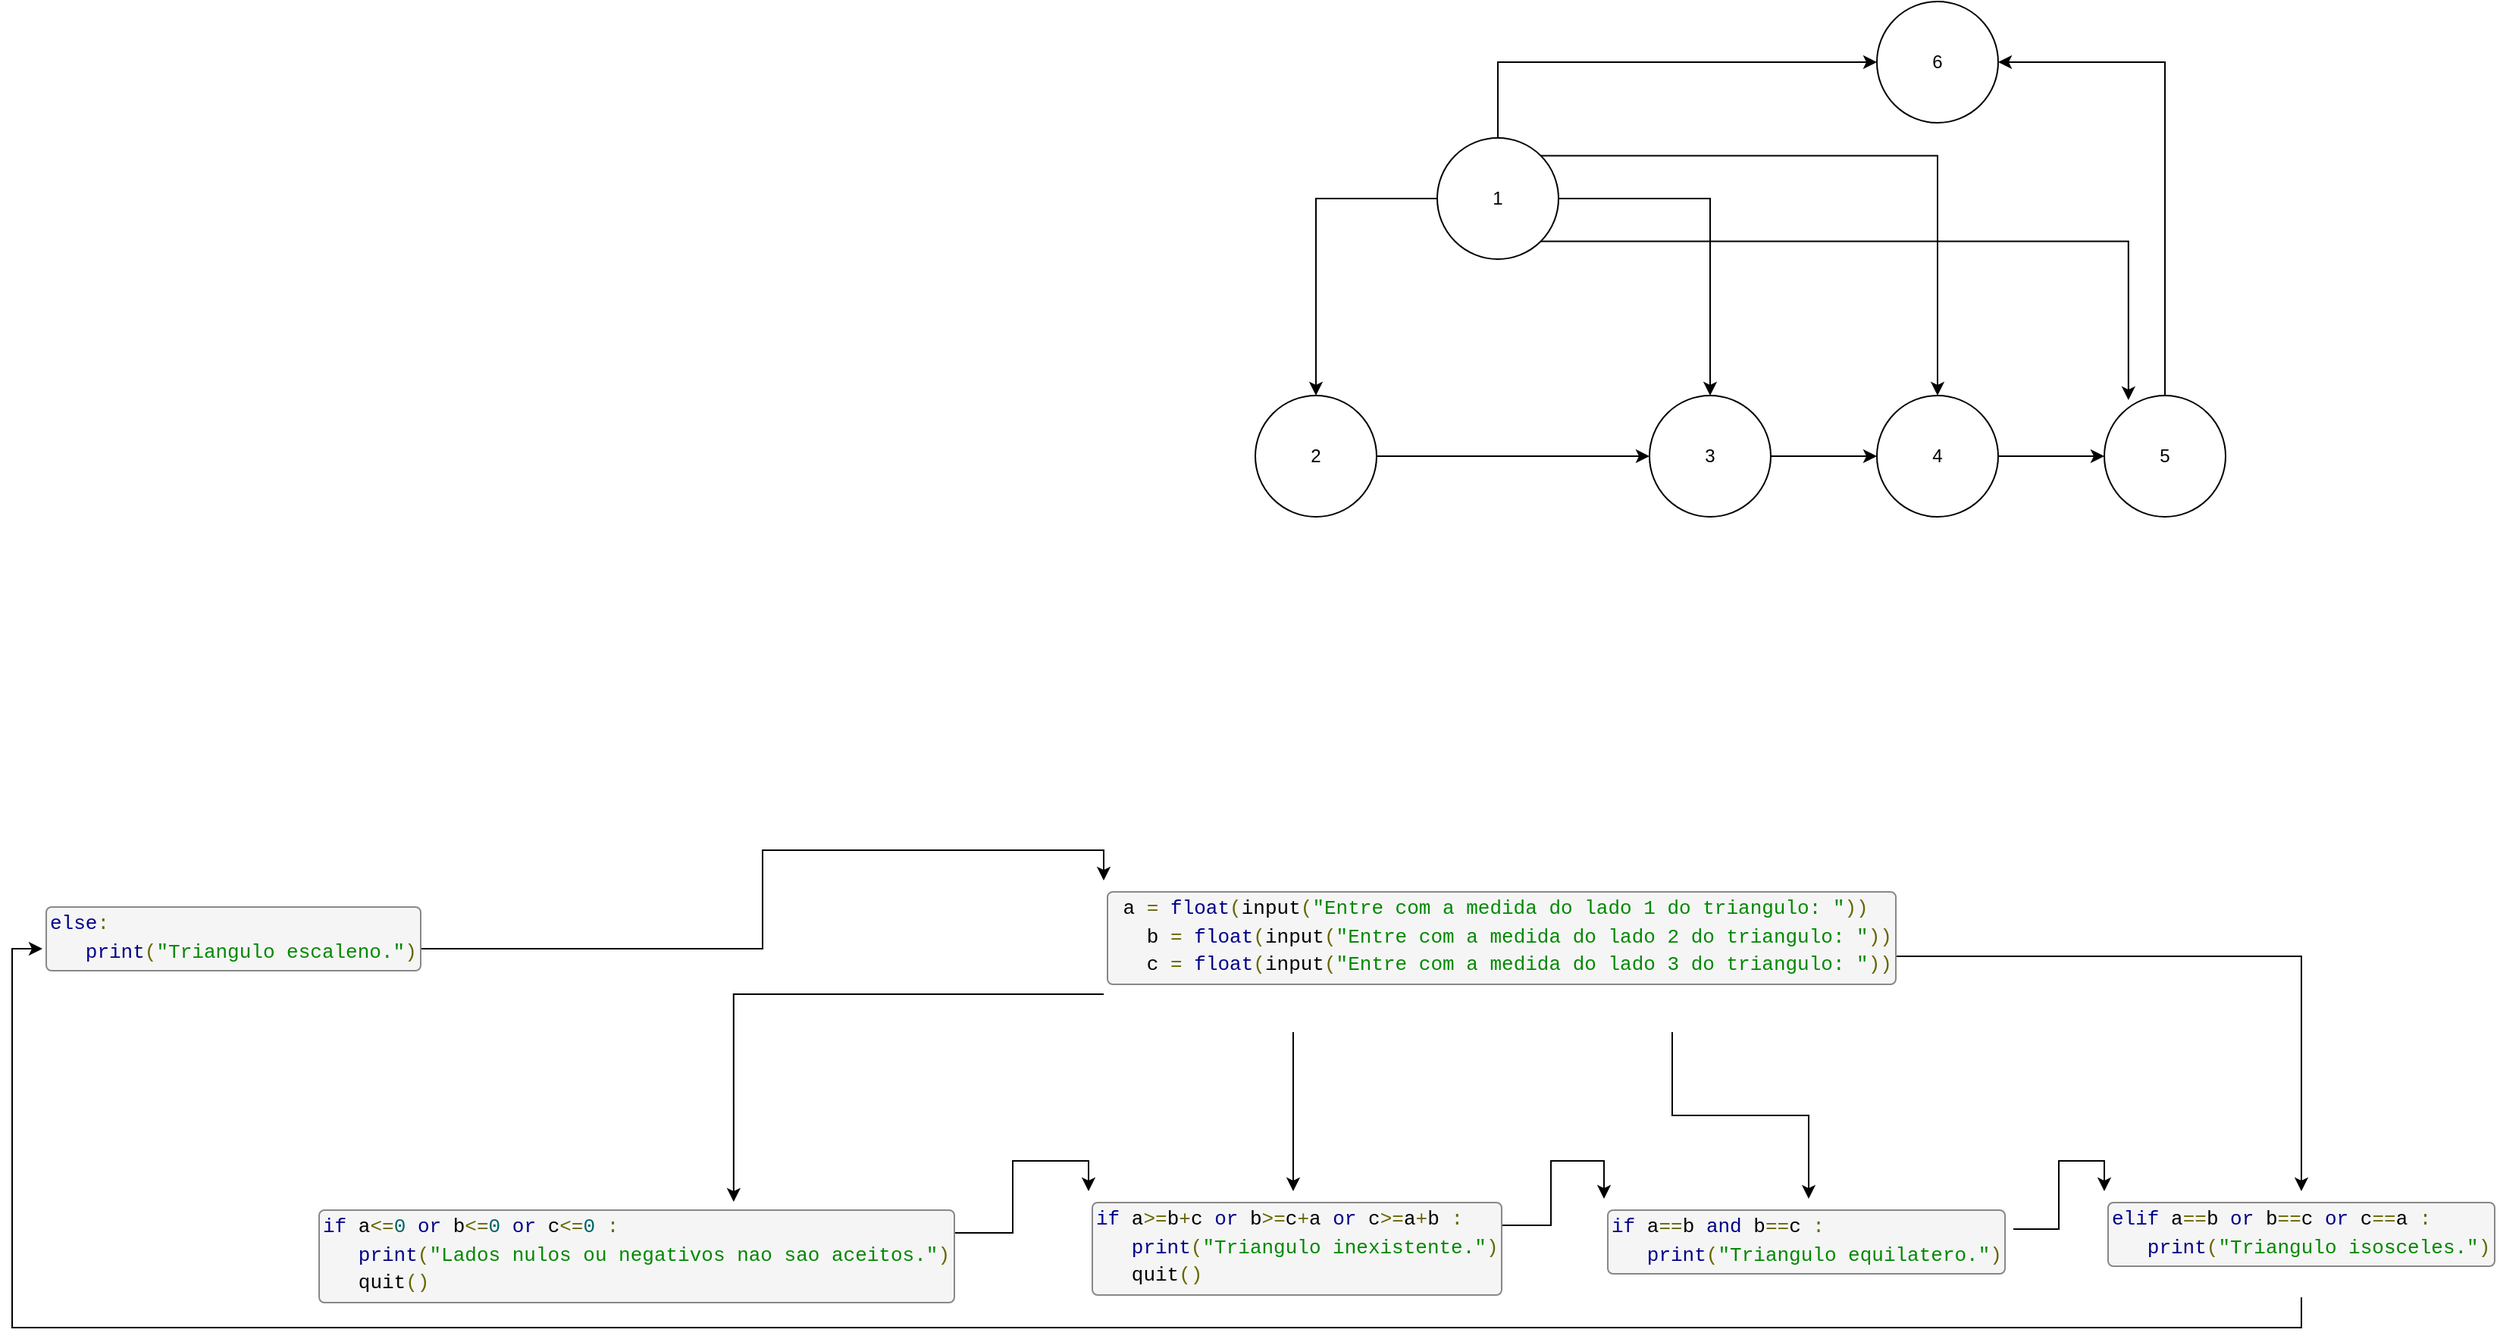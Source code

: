 <mxfile version="18.1.3" type="github"><diagram id="PnP7zL2xAOmIPGhwWnhU" name="Page-1"><mxGraphModel dx="2500" dy="934" grid="1" gridSize="10" guides="1" tooltips="1" connect="1" arrows="1" fold="1" page="1" pageScale="1" pageWidth="827" pageHeight="1169" math="0" shadow="0"><root><mxCell id="0"/><mxCell id="1" parent="0"/><mxCell id="j9hM6vvmrAqGxy37i9sb-47" style="edgeStyle=orthogonalEdgeStyle;rounded=0;orthogonalLoop=1;jettySize=auto;html=1;exitX=0.5;exitY=0;exitDx=0;exitDy=0;entryX=0;entryY=0.5;entryDx=0;entryDy=0;" edge="1" parent="1" source="j9hM6vvmrAqGxy37i9sb-1" target="j9hM6vvmrAqGxy37i9sb-12"><mxGeometry relative="1" as="geometry"/></mxCell><mxCell id="j9hM6vvmrAqGxy37i9sb-52" style="edgeStyle=orthogonalEdgeStyle;rounded=0;orthogonalLoop=1;jettySize=auto;html=1;exitX=1;exitY=0.5;exitDx=0;exitDy=0;entryX=0.5;entryY=0;entryDx=0;entryDy=0;" edge="1" parent="1" source="j9hM6vvmrAqGxy37i9sb-1" target="j9hM6vvmrAqGxy37i9sb-4"><mxGeometry relative="1" as="geometry"/></mxCell><mxCell id="j9hM6vvmrAqGxy37i9sb-53" style="edgeStyle=orthogonalEdgeStyle;rounded=0;orthogonalLoop=1;jettySize=auto;html=1;exitX=1;exitY=0;exitDx=0;exitDy=0;entryX=0.5;entryY=0;entryDx=0;entryDy=0;" edge="1" parent="1" source="j9hM6vvmrAqGxy37i9sb-1" target="j9hM6vvmrAqGxy37i9sb-18"><mxGeometry relative="1" as="geometry"/></mxCell><mxCell id="j9hM6vvmrAqGxy37i9sb-54" style="edgeStyle=orthogonalEdgeStyle;rounded=0;orthogonalLoop=1;jettySize=auto;html=1;exitX=1;exitY=1;exitDx=0;exitDy=0;entryX=0.199;entryY=0.038;entryDx=0;entryDy=0;entryPerimeter=0;" edge="1" parent="1" source="j9hM6vvmrAqGxy37i9sb-1" target="j9hM6vvmrAqGxy37i9sb-49"><mxGeometry relative="1" as="geometry"/></mxCell><mxCell id="j9hM6vvmrAqGxy37i9sb-55" style="edgeStyle=orthogonalEdgeStyle;rounded=0;orthogonalLoop=1;jettySize=auto;html=1;exitX=0;exitY=0.5;exitDx=0;exitDy=0;entryX=0.5;entryY=0;entryDx=0;entryDy=0;" edge="1" parent="1" source="j9hM6vvmrAqGxy37i9sb-1" target="j9hM6vvmrAqGxy37i9sb-5"><mxGeometry relative="1" as="geometry"/></mxCell><mxCell id="j9hM6vvmrAqGxy37i9sb-1" value="1" style="ellipse;whiteSpace=wrap;html=1;aspect=fixed;" vertex="1" parent="1"><mxGeometry x="450" y="160" width="80" height="80" as="geometry"/></mxCell><mxCell id="j9hM6vvmrAqGxy37i9sb-19" style="edgeStyle=orthogonalEdgeStyle;rounded=0;orthogonalLoop=1;jettySize=auto;html=1;exitX=1;exitY=0.5;exitDx=0;exitDy=0;" edge="1" parent="1" source="j9hM6vvmrAqGxy37i9sb-4" target="j9hM6vvmrAqGxy37i9sb-18"><mxGeometry relative="1" as="geometry"/></mxCell><mxCell id="j9hM6vvmrAqGxy37i9sb-4" value="3" style="ellipse;whiteSpace=wrap;html=1;aspect=fixed;" vertex="1" parent="1"><mxGeometry x="590" y="330" width="80" height="80" as="geometry"/></mxCell><mxCell id="j9hM6vvmrAqGxy37i9sb-11" style="edgeStyle=orthogonalEdgeStyle;rounded=0;orthogonalLoop=1;jettySize=auto;html=1;exitX=1;exitY=0.5;exitDx=0;exitDy=0;entryX=0;entryY=0.5;entryDx=0;entryDy=0;" edge="1" parent="1" source="j9hM6vvmrAqGxy37i9sb-5" target="j9hM6vvmrAqGxy37i9sb-4"><mxGeometry relative="1" as="geometry"/></mxCell><mxCell id="j9hM6vvmrAqGxy37i9sb-5" value="2" style="ellipse;whiteSpace=wrap;html=1;aspect=fixed;" vertex="1" parent="1"><mxGeometry x="330" y="330" width="80" height="80" as="geometry"/></mxCell><mxCell id="j9hM6vvmrAqGxy37i9sb-12" value="6" style="ellipse;whiteSpace=wrap;html=1;aspect=fixed;" vertex="1" parent="1"><mxGeometry x="740" y="70" width="80" height="80" as="geometry"/></mxCell><mxCell id="j9hM6vvmrAqGxy37i9sb-50" style="edgeStyle=orthogonalEdgeStyle;rounded=0;orthogonalLoop=1;jettySize=auto;html=1;exitX=1;exitY=0.5;exitDx=0;exitDy=0;entryX=0;entryY=0.5;entryDx=0;entryDy=0;" edge="1" parent="1" source="j9hM6vvmrAqGxy37i9sb-18" target="j9hM6vvmrAqGxy37i9sb-49"><mxGeometry relative="1" as="geometry"/></mxCell><mxCell id="j9hM6vvmrAqGxy37i9sb-18" value="4" style="ellipse;whiteSpace=wrap;html=1;aspect=fixed;" vertex="1" parent="1"><mxGeometry x="740" y="330" width="80" height="80" as="geometry"/></mxCell><mxCell id="j9hM6vvmrAqGxy37i9sb-56" style="edgeStyle=orthogonalEdgeStyle;rounded=0;orthogonalLoop=1;jettySize=auto;html=1;exitX=1;exitY=0.25;exitDx=0;exitDy=0;entryX=0;entryY=0;entryDx=0;entryDy=0;" edge="1" parent="1" source="j9hM6vvmrAqGxy37i9sb-28" target="j9hM6vvmrAqGxy37i9sb-29"><mxGeometry relative="1" as="geometry"/></mxCell><mxCell id="j9hM6vvmrAqGxy37i9sb-28" value="&lt;pre style=&quot;box-sizing: border-box; border-radius: 4px; overflow: auto; font-family: Menlo, Monaco, Consolas, &amp;quot;Courier New&amp;quot;, monospace; font-size: 13px; display: block; padding: 2px; margin: 0px 0px 10px; line-height: 1.429; color: rgb(51, 51, 51); word-break: break-all; overflow-wrap: break-word; background-color: rgb(245, 245, 245); border: 1px solid rgb(136, 136, 136); text-align: left; font-style: normal; font-variant-ligatures: normal; font-variant-caps: normal; font-weight: 400; letter-spacing: normal; orphans: 2; text-indent: 0px; text-transform: none; widows: 2; word-spacing: 0px; -webkit-text-stroke-width: 0px; text-decoration-thickness: initial; text-decoration-style: initial; text-decoration-color: initial;&quot; class=&quot;prettyprint prettyprinted&quot; id=&quot;fonte&quot;&gt;&lt;span style=&quot;box-sizing: border-box; border-radius: 0px !important; color: rgb(0, 0, 136);&quot; class=&quot;kwd&quot;&gt;if&lt;/span&gt;&lt;span style=&quot;box-sizing: border-box; border-radius: 0px !important; color: rgb(0, 0, 0);&quot; class=&quot;pln&quot;&gt; a&lt;/span&gt;&lt;span style=&quot;box-sizing: border-box; border-radius: 0px !important; color: rgb(102, 102, 0);&quot; class=&quot;pun&quot;&gt;&amp;lt;=&lt;/span&gt;&lt;span style=&quot;box-sizing: border-box; border-radius: 0px !important; color: rgb(0, 102, 102);&quot; class=&quot;lit&quot;&gt;0&lt;/span&gt;&lt;span style=&quot;box-sizing: border-box; border-radius: 0px !important; color: rgb(0, 0, 0);&quot; class=&quot;pln&quot;&gt; &lt;/span&gt;&lt;span style=&quot;box-sizing: border-box; border-radius: 0px !important; color: rgb(0, 0, 136);&quot; class=&quot;kwd&quot;&gt;or&lt;/span&gt;&lt;span style=&quot;box-sizing: border-box; border-radius: 0px !important; color: rgb(0, 0, 0);&quot; class=&quot;pln&quot;&gt; b&lt;/span&gt;&lt;span style=&quot;box-sizing: border-box; border-radius: 0px !important; color: rgb(102, 102, 0);&quot; class=&quot;pun&quot;&gt;&amp;lt;=&lt;/span&gt;&lt;span style=&quot;box-sizing: border-box; border-radius: 0px !important; color: rgb(0, 102, 102);&quot; class=&quot;lit&quot;&gt;0&lt;/span&gt;&lt;span style=&quot;box-sizing: border-box; border-radius: 0px !important; color: rgb(0, 0, 0);&quot; class=&quot;pln&quot;&gt; &lt;/span&gt;&lt;span style=&quot;box-sizing: border-box; border-radius: 0px !important; color: rgb(0, 0, 136);&quot; class=&quot;kwd&quot;&gt;or&lt;/span&gt;&lt;span style=&quot;box-sizing: border-box; border-radius: 0px !important; color: rgb(0, 0, 0);&quot; class=&quot;pln&quot;&gt; c&lt;/span&gt;&lt;span style=&quot;box-sizing: border-box; border-radius: 0px !important; color: rgb(102, 102, 0);&quot; class=&quot;pun&quot;&gt;&amp;lt;=&lt;/span&gt;&lt;span style=&quot;box-sizing: border-box; border-radius: 0px !important; color: rgb(0, 102, 102);&quot; class=&quot;lit&quot;&gt;0&lt;/span&gt;&lt;span style=&quot;box-sizing: border-box; border-radius: 0px !important; color: rgb(0, 0, 0);&quot; class=&quot;pln&quot;&gt; &lt;/span&gt;&lt;span style=&quot;box-sizing: border-box; border-radius: 0px !important; color: rgb(102, 102, 0);&quot; class=&quot;pun&quot;&gt;:&lt;/span&gt;&lt;span style=&quot;box-sizing: border-box; border-radius: 0px !important; color: rgb(0, 0, 0);&quot; class=&quot;pln&quot;&gt;&#10;&amp;nbsp;&amp;nbsp;&amp;nbsp;&lt;/span&gt;&lt;span style=&quot;box-sizing: border-box; border-radius: 0px !important; color: rgb(0, 0, 136);&quot; class=&quot;kwd&quot;&gt;print&lt;/span&gt;&lt;span style=&quot;box-sizing: border-box; border-radius: 0px !important; color: rgb(102, 102, 0);&quot; class=&quot;pun&quot;&gt;(&lt;/span&gt;&lt;span style=&quot;box-sizing: border-box; border-radius: 0px !important; color: rgb(0, 136, 0);&quot; class=&quot;str&quot;&gt;&quot;Lados nulos ou negativos nao sao aceitos.&quot;&lt;/span&gt;&lt;span style=&quot;box-sizing: border-box; border-radius: 0px !important; color: rgb(102, 102, 0);&quot; class=&quot;pun&quot;&gt;)&lt;/span&gt;&lt;span style=&quot;box-sizing: border-box; border-radius: 0px !important; color: rgb(0, 0, 0);&quot; class=&quot;pln&quot;&gt;&#10;&amp;nbsp;&amp;nbsp;&amp;nbsp;quit&lt;/span&gt;&lt;span style=&quot;box-sizing: border-box; border-radius: 0px !important; color: rgb(102, 102, 0);&quot; class=&quot;pun&quot;&gt;()&lt;/span&gt;&lt;/pre&gt;" style="text;whiteSpace=wrap;html=1;" vertex="1" parent="1"><mxGeometry x="-290" y="860" width="410" height="90" as="geometry"/></mxCell><mxCell id="j9hM6vvmrAqGxy37i9sb-57" style="edgeStyle=orthogonalEdgeStyle;rounded=0;orthogonalLoop=1;jettySize=auto;html=1;exitX=1;exitY=0.25;exitDx=0;exitDy=0;entryX=0;entryY=0;entryDx=0;entryDy=0;" edge="1" parent="1" source="j9hM6vvmrAqGxy37i9sb-29" target="j9hM6vvmrAqGxy37i9sb-30"><mxGeometry relative="1" as="geometry"/></mxCell><mxCell id="j9hM6vvmrAqGxy37i9sb-29" value="&lt;pre style=&quot;box-sizing: border-box; border-radius: 4px; overflow: auto; font-family: Menlo, Monaco, Consolas, &amp;quot;Courier New&amp;quot;, monospace; font-size: 13px; display: block; padding: 2px; margin: 0px 0px 10px; line-height: 1.429; color: rgb(51, 51, 51); word-break: break-all; overflow-wrap: break-word; background-color: rgb(245, 245, 245); border: 1px solid rgb(136, 136, 136); text-align: left; font-style: normal; font-variant-ligatures: normal; font-variant-caps: normal; font-weight: 400; letter-spacing: normal; orphans: 2; text-indent: 0px; text-transform: none; widows: 2; word-spacing: 0px; -webkit-text-stroke-width: 0px; text-decoration-thickness: initial; text-decoration-style: initial; text-decoration-color: initial;&quot; class=&quot;prettyprint prettyprinted&quot; id=&quot;fonte&quot;&gt;&lt;span style=&quot;box-sizing: border-box; border-radius: 0px !important; color: rgb(0, 0, 136);&quot; class=&quot;kwd&quot;&gt;if&lt;/span&gt;&lt;span style=&quot;box-sizing: border-box; border-radius: 0px !important; color: rgb(0, 0, 0);&quot; class=&quot;pln&quot;&gt; a&lt;/span&gt;&lt;span style=&quot;box-sizing: border-box; border-radius: 0px !important; color: rgb(102, 102, 0);&quot; class=&quot;pun&quot;&gt;&amp;gt;=&lt;/span&gt;&lt;span style=&quot;box-sizing: border-box; border-radius: 0px !important; color: rgb(0, 0, 0);&quot; class=&quot;pln&quot;&gt;b&lt;/span&gt;&lt;span style=&quot;box-sizing: border-box; border-radius: 0px !important; color: rgb(102, 102, 0);&quot; class=&quot;pun&quot;&gt;+&lt;/span&gt;&lt;span style=&quot;box-sizing: border-box; border-radius: 0px !important; color: rgb(0, 0, 0);&quot; class=&quot;pln&quot;&gt;c &lt;/span&gt;&lt;span style=&quot;box-sizing: border-box; border-radius: 0px !important; color: rgb(0, 0, 136);&quot; class=&quot;kwd&quot;&gt;or&lt;/span&gt;&lt;span style=&quot;box-sizing: border-box; border-radius: 0px !important; color: rgb(0, 0, 0);&quot; class=&quot;pln&quot;&gt; b&lt;/span&gt;&lt;span style=&quot;box-sizing: border-box; border-radius: 0px !important; color: rgb(102, 102, 0);&quot; class=&quot;pun&quot;&gt;&amp;gt;=&lt;/span&gt;&lt;span style=&quot;box-sizing: border-box; border-radius: 0px !important; color: rgb(0, 0, 0);&quot; class=&quot;pln&quot;&gt;c&lt;/span&gt;&lt;span style=&quot;box-sizing: border-box; border-radius: 0px !important; color: rgb(102, 102, 0);&quot; class=&quot;pun&quot;&gt;+&lt;/span&gt;&lt;span style=&quot;box-sizing: border-box; border-radius: 0px !important; color: rgb(0, 0, 0);&quot; class=&quot;pln&quot;&gt;a &lt;/span&gt;&lt;span style=&quot;box-sizing: border-box; border-radius: 0px !important; color: rgb(0, 0, 136);&quot; class=&quot;kwd&quot;&gt;or&lt;/span&gt;&lt;span style=&quot;box-sizing: border-box; border-radius: 0px !important; color: rgb(0, 0, 0);&quot; class=&quot;pln&quot;&gt; c&lt;/span&gt;&lt;span style=&quot;box-sizing: border-box; border-radius: 0px !important; color: rgb(102, 102, 0);&quot; class=&quot;pun&quot;&gt;&amp;gt;=&lt;/span&gt;&lt;span style=&quot;box-sizing: border-box; border-radius: 0px !important; color: rgb(0, 0, 0);&quot; class=&quot;pln&quot;&gt;a&lt;/span&gt;&lt;span style=&quot;box-sizing: border-box; border-radius: 0px !important; color: rgb(102, 102, 0);&quot; class=&quot;pun&quot;&gt;+&lt;/span&gt;&lt;span style=&quot;box-sizing: border-box; border-radius: 0px !important; color: rgb(0, 0, 0);&quot; class=&quot;pln&quot;&gt;b &lt;/span&gt;&lt;span style=&quot;box-sizing: border-box; border-radius: 0px !important; color: rgb(102, 102, 0);&quot; class=&quot;pun&quot;&gt;:&lt;/span&gt;&lt;span style=&quot;box-sizing: border-box; border-radius: 0px !important; color: rgb(0, 0, 0);&quot; class=&quot;pln&quot;&gt;&#10;&amp;nbsp;&amp;nbsp;&amp;nbsp;&lt;/span&gt;&lt;span style=&quot;box-sizing: border-box; border-radius: 0px !important; color: rgb(0, 0, 136);&quot; class=&quot;kwd&quot;&gt;print&lt;/span&gt;&lt;span style=&quot;box-sizing: border-box; border-radius: 0px !important; color: rgb(102, 102, 0);&quot; class=&quot;pun&quot;&gt;(&lt;/span&gt;&lt;span style=&quot;box-sizing: border-box; border-radius: 0px !important; color: rgb(0, 136, 0);&quot; class=&quot;str&quot;&gt;&quot;Triangulo inexistente.&quot;&lt;/span&gt;&lt;span style=&quot;box-sizing: border-box; border-radius: 0px !important; color: rgb(102, 102, 0);&quot; class=&quot;pun&quot;&gt;)&lt;/span&gt;&lt;span style=&quot;box-sizing: border-box; border-radius: 0px !important; color: rgb(0, 0, 0);&quot; class=&quot;pln&quot;&gt;&#10;&amp;nbsp;&amp;nbsp;&amp;nbsp;quit&lt;/span&gt;&lt;span style=&quot;box-sizing: border-box; border-radius: 0px !important; color: rgb(102, 102, 0);&quot; class=&quot;pun&quot;&gt;()&lt;/span&gt;&lt;/pre&gt;" style="text;whiteSpace=wrap;html=1;" vertex="1" parent="1"><mxGeometry x="220" y="855" width="270" height="90" as="geometry"/></mxCell><mxCell id="j9hM6vvmrAqGxy37i9sb-58" style="edgeStyle=orthogonalEdgeStyle;rounded=0;orthogonalLoop=1;jettySize=auto;html=1;exitX=1;exitY=0.25;exitDx=0;exitDy=0;entryX=0;entryY=0;entryDx=0;entryDy=0;" edge="1" parent="1" source="j9hM6vvmrAqGxy37i9sb-30" target="j9hM6vvmrAqGxy37i9sb-31"><mxGeometry relative="1" as="geometry"/></mxCell><mxCell id="j9hM6vvmrAqGxy37i9sb-30" value="&lt;pre style=&quot;box-sizing: border-box; border-radius: 4px; overflow: auto; font-family: Menlo, Monaco, Consolas, &amp;quot;Courier New&amp;quot;, monospace; font-size: 13px; display: block; padding: 2px; margin: 0px 0px 10px; line-height: 1.429; color: rgb(51, 51, 51); word-break: break-all; overflow-wrap: break-word; background-color: rgb(245, 245, 245); border: 1px solid rgb(136, 136, 136); text-align: left; font-style: normal; font-variant-ligatures: normal; font-variant-caps: normal; font-weight: 400; letter-spacing: normal; orphans: 2; text-indent: 0px; text-transform: none; widows: 2; word-spacing: 0px; -webkit-text-stroke-width: 0px; text-decoration-thickness: initial; text-decoration-style: initial; text-decoration-color: initial;&quot; class=&quot;prettyprint prettyprinted&quot; id=&quot;fonte&quot;&gt;&lt;span style=&quot;box-sizing: border-box; border-radius: 0px !important; color: rgb(0, 0, 136);&quot; class=&quot;kwd&quot;&gt;if&lt;/span&gt;&lt;span style=&quot;box-sizing: border-box; border-radius: 0px !important; color: rgb(0, 0, 0);&quot; class=&quot;pln&quot;&gt; a&lt;/span&gt;&lt;span style=&quot;box-sizing: border-box; border-radius: 0px !important; color: rgb(102, 102, 0);&quot; class=&quot;pun&quot;&gt;==&lt;/span&gt;&lt;span style=&quot;box-sizing: border-box; border-radius: 0px !important; color: rgb(0, 0, 0);&quot; class=&quot;pln&quot;&gt;b &lt;/span&gt;&lt;span style=&quot;box-sizing: border-box; border-radius: 0px !important; color: rgb(0, 0, 136);&quot; class=&quot;kwd&quot;&gt;and&lt;/span&gt;&lt;span style=&quot;box-sizing: border-box; border-radius: 0px !important; color: rgb(0, 0, 0);&quot; class=&quot;pln&quot;&gt; b&lt;/span&gt;&lt;span style=&quot;box-sizing: border-box; border-radius: 0px !important; color: rgb(102, 102, 0);&quot; class=&quot;pun&quot;&gt;==&lt;/span&gt;&lt;span style=&quot;box-sizing: border-box; border-radius: 0px !important; color: rgb(0, 0, 0);&quot; class=&quot;pln&quot;&gt;c &lt;/span&gt;&lt;span style=&quot;box-sizing: border-box; border-radius: 0px !important; color: rgb(102, 102, 0);&quot; class=&quot;pun&quot;&gt;:&lt;/span&gt;&lt;span style=&quot;box-sizing: border-box; border-radius: 0px !important; color: rgb(0, 0, 0);&quot; class=&quot;pln&quot;&gt;&#10;&amp;nbsp;&amp;nbsp;&amp;nbsp;&lt;/span&gt;&lt;span style=&quot;box-sizing: border-box; border-radius: 0px !important; color: rgb(0, 0, 136);&quot; class=&quot;kwd&quot;&gt;print&lt;/span&gt;&lt;span style=&quot;box-sizing: border-box; border-radius: 0px !important; color: rgb(102, 102, 0);&quot; class=&quot;pun&quot;&gt;(&lt;/span&gt;&lt;span style=&quot;box-sizing: border-box; border-radius: 0px !important; color: rgb(0, 136, 0);&quot; class=&quot;str&quot;&gt;&quot;Triangulo equilatero.&quot;&lt;/span&gt;&lt;span style=&quot;box-sizing: border-box; border-radius: 0px !important; color: rgb(102, 102, 0);&quot; class=&quot;pun&quot;&gt;)&lt;/span&gt;&lt;span style=&quot;box-sizing: border-box; border-radius: 0px !important; color: rgb(0, 0, 0);&quot; class=&quot;pln&quot;&gt;&#10;&lt;/span&gt;&lt;/pre&gt;&lt;br class=&quot;Apple-interchange-newline&quot;&gt;" style="text;whiteSpace=wrap;html=1;" vertex="1" parent="1"><mxGeometry x="560" y="860" width="270" height="80" as="geometry"/></mxCell><mxCell id="j9hM6vvmrAqGxy37i9sb-45" style="edgeStyle=orthogonalEdgeStyle;rounded=0;orthogonalLoop=1;jettySize=auto;html=1;exitX=0.5;exitY=1;exitDx=0;exitDy=0;entryX=0;entryY=0.5;entryDx=0;entryDy=0;" edge="1" parent="1" source="j9hM6vvmrAqGxy37i9sb-31" target="j9hM6vvmrAqGxy37i9sb-32"><mxGeometry relative="1" as="geometry"/></mxCell><mxCell id="j9hM6vvmrAqGxy37i9sb-31" value="&lt;pre style=&quot;box-sizing: border-box; border-radius: 4px; overflow: auto; font-family: Menlo, Monaco, Consolas, &amp;quot;Courier New&amp;quot;, monospace; font-size: 13px; display: block; padding: 2px; margin: 0px 0px 10px; line-height: 1.429; color: rgb(51, 51, 51); word-break: break-all; overflow-wrap: break-word; background-color: rgb(245, 245, 245); border: 1px solid rgb(136, 136, 136); text-align: left; font-style: normal; font-variant-ligatures: normal; font-variant-caps: normal; font-weight: 400; letter-spacing: normal; orphans: 2; text-indent: 0px; text-transform: none; widows: 2; word-spacing: 0px; -webkit-text-stroke-width: 0px; text-decoration-thickness: initial; text-decoration-style: initial; text-decoration-color: initial;&quot; class=&quot;prettyprint prettyprinted&quot; id=&quot;fonte&quot;&gt;&lt;span style=&quot;box-sizing: border-box; border-radius: 0px !important; color: rgb(0, 0, 136);&quot; class=&quot;kwd&quot;&gt;elif&lt;/span&gt;&lt;span style=&quot;box-sizing: border-box; border-radius: 0px !important; color: rgb(0, 0, 0);&quot; class=&quot;pln&quot;&gt; a&lt;/span&gt;&lt;span style=&quot;box-sizing: border-box; border-radius: 0px !important; color: rgb(102, 102, 0);&quot; class=&quot;pun&quot;&gt;==&lt;/span&gt;&lt;span style=&quot;box-sizing: border-box; border-radius: 0px !important; color: rgb(0, 0, 0);&quot; class=&quot;pln&quot;&gt;b &lt;/span&gt;&lt;span style=&quot;box-sizing: border-box; border-radius: 0px !important; color: rgb(0, 0, 136);&quot; class=&quot;kwd&quot;&gt;or&lt;/span&gt;&lt;span style=&quot;box-sizing: border-box; border-radius: 0px !important; color: rgb(0, 0, 0);&quot; class=&quot;pln&quot;&gt; b&lt;/span&gt;&lt;span style=&quot;box-sizing: border-box; border-radius: 0px !important; color: rgb(102, 102, 0);&quot; class=&quot;pun&quot;&gt;==&lt;/span&gt;&lt;span style=&quot;box-sizing: border-box; border-radius: 0px !important; color: rgb(0, 0, 0);&quot; class=&quot;pln&quot;&gt;c &lt;/span&gt;&lt;span style=&quot;box-sizing: border-box; border-radius: 0px !important; color: rgb(0, 0, 136);&quot; class=&quot;kwd&quot;&gt;or&lt;/span&gt;&lt;span style=&quot;box-sizing: border-box; border-radius: 0px !important; color: rgb(0, 0, 0);&quot; class=&quot;pln&quot;&gt; c&lt;/span&gt;&lt;span style=&quot;box-sizing: border-box; border-radius: 0px !important; color: rgb(102, 102, 0);&quot; class=&quot;pun&quot;&gt;==&lt;/span&gt;&lt;span style=&quot;box-sizing: border-box; border-radius: 0px !important; color: rgb(0, 0, 0);&quot; class=&quot;pln&quot;&gt;a &lt;/span&gt;&lt;span style=&quot;box-sizing: border-box; border-radius: 0px !important; color: rgb(102, 102, 0);&quot; class=&quot;pun&quot;&gt;:&lt;/span&gt;&lt;span style=&quot;box-sizing: border-box; border-radius: 0px !important; color: rgb(0, 0, 0);&quot; class=&quot;pln&quot;&gt;&#10;&amp;nbsp;&amp;nbsp;&amp;nbsp;&lt;/span&gt;&lt;span style=&quot;box-sizing: border-box; border-radius: 0px !important; color: rgb(0, 0, 136);&quot; class=&quot;kwd&quot;&gt;print&lt;/span&gt;&lt;span style=&quot;box-sizing: border-box; border-radius: 0px !important; color: rgb(102, 102, 0);&quot; class=&quot;pun&quot;&gt;(&lt;/span&gt;&lt;span style=&quot;box-sizing: border-box; border-radius: 0px !important; color: rgb(0, 136, 0);&quot; class=&quot;str&quot;&gt;&quot;Triangulo isosceles.&quot;&lt;/span&gt;&lt;span style=&quot;box-sizing: border-box; border-radius: 0px !important; color: rgb(102, 102, 0);&quot; class=&quot;pun&quot;&gt;)&lt;/span&gt;&lt;/pre&gt;" style="text;whiteSpace=wrap;html=1;" vertex="1" parent="1"><mxGeometry x="890" y="855" width="260" height="70" as="geometry"/></mxCell><mxCell id="j9hM6vvmrAqGxy37i9sb-59" style="edgeStyle=orthogonalEdgeStyle;rounded=0;orthogonalLoop=1;jettySize=auto;html=1;exitX=1;exitY=0.5;exitDx=0;exitDy=0;entryX=0;entryY=0;entryDx=0;entryDy=0;" edge="1" parent="1" source="j9hM6vvmrAqGxy37i9sb-32" target="j9hM6vvmrAqGxy37i9sb-34"><mxGeometry relative="1" as="geometry"/></mxCell><mxCell id="j9hM6vvmrAqGxy37i9sb-32" value="&lt;pre style=&quot;box-sizing: border-box; border-radius: 4px; overflow: auto; font-family: Menlo, Monaco, Consolas, &amp;quot;Courier New&amp;quot;, monospace; font-size: 13px; display: block; padding: 2px; margin: 0px 0px 10px; line-height: 1.429; color: rgb(51, 51, 51); word-break: break-all; overflow-wrap: break-word; background-color: rgb(245, 245, 245); border: 1px solid rgb(136, 136, 136); text-align: left; font-style: normal; font-variant-ligatures: normal; font-variant-caps: normal; font-weight: 400; letter-spacing: normal; orphans: 2; text-indent: 0px; text-transform: none; widows: 2; word-spacing: 0px; -webkit-text-stroke-width: 0px; text-decoration-thickness: initial; text-decoration-style: initial; text-decoration-color: initial;&quot; class=&quot;prettyprint prettyprinted&quot; id=&quot;fonte&quot;&gt;&lt;span style=&quot;box-sizing: border-box; border-radius: 0px !important; color: rgb(0, 0, 136);&quot; class=&quot;kwd&quot;&gt;else&lt;/span&gt;&lt;span style=&quot;box-sizing: border-box; border-radius: 0px !important; color: rgb(102, 102, 0);&quot; class=&quot;pun&quot;&gt;:&lt;/span&gt;&lt;span style=&quot;box-sizing: border-box; border-radius: 0px !important; color: rgb(0, 0, 0);&quot; class=&quot;pln&quot;&gt;&#10;&amp;nbsp;&amp;nbsp;&amp;nbsp;&lt;/span&gt;&lt;span style=&quot;box-sizing: border-box; border-radius: 0px !important; color: rgb(0, 0, 136);&quot; class=&quot;kwd&quot;&gt;print&lt;/span&gt;&lt;span style=&quot;box-sizing: border-box; border-radius: 0px !important; color: rgb(102, 102, 0);&quot; class=&quot;pun&quot;&gt;(&lt;/span&gt;&lt;span style=&quot;box-sizing: border-box; border-radius: 0px !important; color: rgb(0, 136, 0);&quot; class=&quot;str&quot;&gt;&quot;Triangulo escaleno.&quot;&lt;/span&gt;&lt;span style=&quot;box-sizing: border-box; border-radius: 0px !important; color: rgb(102, 102, 0);&quot; class=&quot;pun&quot;&gt;)&lt;/span&gt;&lt;/pre&gt;" style="text;whiteSpace=wrap;html=1;" vertex="1" parent="1"><mxGeometry x="-470" y="660" width="250" height="70" as="geometry"/></mxCell><mxCell id="j9hM6vvmrAqGxy37i9sb-36" style="edgeStyle=orthogonalEdgeStyle;rounded=0;orthogonalLoop=1;jettySize=auto;html=1;exitX=0.25;exitY=1;exitDx=0;exitDy=0;entryX=0.5;entryY=0;entryDx=0;entryDy=0;" edge="1" parent="1" source="j9hM6vvmrAqGxy37i9sb-34" target="j9hM6vvmrAqGxy37i9sb-29"><mxGeometry relative="1" as="geometry"/></mxCell><mxCell id="j9hM6vvmrAqGxy37i9sb-37" style="edgeStyle=orthogonalEdgeStyle;rounded=0;orthogonalLoop=1;jettySize=auto;html=1;exitX=0.75;exitY=1;exitDx=0;exitDy=0;entryX=0.5;entryY=0;entryDx=0;entryDy=0;" edge="1" parent="1" source="j9hM6vvmrAqGxy37i9sb-34" target="j9hM6vvmrAqGxy37i9sb-30"><mxGeometry relative="1" as="geometry"/></mxCell><mxCell id="j9hM6vvmrAqGxy37i9sb-38" style="edgeStyle=orthogonalEdgeStyle;rounded=0;orthogonalLoop=1;jettySize=auto;html=1;exitX=0;exitY=0.75;exitDx=0;exitDy=0;entryX=0.673;entryY=0.022;entryDx=0;entryDy=0;entryPerimeter=0;" edge="1" parent="1" source="j9hM6vvmrAqGxy37i9sb-34" target="j9hM6vvmrAqGxy37i9sb-28"><mxGeometry relative="1" as="geometry"/></mxCell><mxCell id="j9hM6vvmrAqGxy37i9sb-39" style="edgeStyle=orthogonalEdgeStyle;rounded=0;orthogonalLoop=1;jettySize=auto;html=1;exitX=1;exitY=0.5;exitDx=0;exitDy=0;" edge="1" parent="1" source="j9hM6vvmrAqGxy37i9sb-34" target="j9hM6vvmrAqGxy37i9sb-31"><mxGeometry relative="1" as="geometry"/></mxCell><mxCell id="j9hM6vvmrAqGxy37i9sb-34" value="&lt;pre style=&quot;box-sizing: border-box; border-radius: 4px; overflow: auto; font-family: Menlo, Monaco, Consolas, &amp;quot;Courier New&amp;quot;, monospace; font-size: 13px; display: block; padding: 2px; margin: 0px 0px 10px; line-height: 1.429; color: rgb(51, 51, 51); word-break: break-all; overflow-wrap: break-word; background-color: rgb(245, 245, 245); border: 1px solid rgb(136, 136, 136); text-align: left; font-style: normal; font-variant-ligatures: normal; font-variant-caps: normal; font-weight: 400; letter-spacing: normal; orphans: 2; text-indent: 0px; text-transform: none; widows: 2; word-spacing: 0px; -webkit-text-stroke-width: 0px; text-decoration-thickness: initial; text-decoration-style: initial; text-decoration-color: initial;&quot; class=&quot;prettyprint prettyprinted&quot; id=&quot;fonte&quot;&gt;&lt;span style=&quot;box-sizing: border-box; border-radius: 0px !important; color: rgb(0, 0, 0);&quot; class=&quot;pln&quot;&gt;&amp;nbsp;a &lt;/span&gt;&lt;span style=&quot;box-sizing: border-box; border-radius: 0px !important; color: rgb(102, 102, 0);&quot; class=&quot;pun&quot;&gt;=&lt;/span&gt;&lt;span style=&quot;box-sizing: border-box; border-radius: 0px !important; color: rgb(0, 0, 0);&quot; class=&quot;pln&quot;&gt; &lt;/span&gt;&lt;span style=&quot;box-sizing: border-box; border-radius: 0px !important; color: rgb(0, 0, 136);&quot; class=&quot;kwd&quot;&gt;float&lt;/span&gt;&lt;span style=&quot;box-sizing: border-box; border-radius: 0px !important; color: rgb(102, 102, 0);&quot; class=&quot;pun&quot;&gt;(&lt;/span&gt;&lt;span style=&quot;box-sizing: border-box; border-radius: 0px !important; color: rgb(0, 0, 0);&quot; class=&quot;pln&quot;&gt;input&lt;/span&gt;&lt;span style=&quot;box-sizing: border-box; border-radius: 0px !important; color: rgb(102, 102, 0);&quot; class=&quot;pun&quot;&gt;(&lt;/span&gt;&lt;span style=&quot;box-sizing: border-box; border-radius: 0px !important; color: rgb(0, 136, 0);&quot; class=&quot;str&quot;&gt;&quot;Entre com a medida do lado 1 do triangulo: &quot;&lt;/span&gt;&lt;span style=&quot;box-sizing: border-box; border-radius: 0px !important; color: rgb(102, 102, 0);&quot; class=&quot;pun&quot;&gt;))&lt;/span&gt;&lt;span style=&quot;box-sizing: border-box; border-radius: 0px !important; color: rgb(0, 0, 0);&quot; class=&quot;pln&quot;&gt;&#10;&amp;nbsp;&amp;nbsp;&amp;nbsp;b &lt;/span&gt;&lt;span style=&quot;box-sizing: border-box; border-radius: 0px !important; color: rgb(102, 102, 0);&quot; class=&quot;pun&quot;&gt;=&lt;/span&gt;&lt;span style=&quot;box-sizing: border-box; border-radius: 0px !important; color: rgb(0, 0, 0);&quot; class=&quot;pln&quot;&gt; &lt;/span&gt;&lt;span style=&quot;box-sizing: border-box; border-radius: 0px !important; color: rgb(0, 0, 136);&quot; class=&quot;kwd&quot;&gt;float&lt;/span&gt;&lt;span style=&quot;box-sizing: border-box; border-radius: 0px !important; color: rgb(102, 102, 0);&quot; class=&quot;pun&quot;&gt;(&lt;/span&gt;&lt;span style=&quot;box-sizing: border-box; border-radius: 0px !important; color: rgb(0, 0, 0);&quot; class=&quot;pln&quot;&gt;input&lt;/span&gt;&lt;span style=&quot;box-sizing: border-box; border-radius: 0px !important; color: rgb(102, 102, 0);&quot; class=&quot;pun&quot;&gt;(&lt;/span&gt;&lt;span style=&quot;box-sizing: border-box; border-radius: 0px !important; color: rgb(0, 136, 0);&quot; class=&quot;str&quot;&gt;&quot;Entre com a medida do lado 2 do triangulo: &quot;&lt;/span&gt;&lt;span style=&quot;box-sizing: border-box; border-radius: 0px !important; color: rgb(102, 102, 0);&quot; class=&quot;pun&quot;&gt;))&lt;/span&gt;&lt;span style=&quot;box-sizing: border-box; border-radius: 0px !important; color: rgb(0, 0, 0);&quot; class=&quot;pln&quot;&gt;&#10;&amp;nbsp;&amp;nbsp;&amp;nbsp;c &lt;/span&gt;&lt;span style=&quot;box-sizing: border-box; border-radius: 0px !important; color: rgb(102, 102, 0);&quot; class=&quot;pun&quot;&gt;=&lt;/span&gt;&lt;span style=&quot;box-sizing: border-box; border-radius: 0px !important; color: rgb(0, 0, 0);&quot; class=&quot;pln&quot;&gt; &lt;/span&gt;&lt;span style=&quot;box-sizing: border-box; border-radius: 0px !important; color: rgb(0, 0, 136);&quot; class=&quot;kwd&quot;&gt;float&lt;/span&gt;&lt;span style=&quot;box-sizing: border-box; border-radius: 0px !important; color: rgb(102, 102, 0);&quot; class=&quot;pun&quot;&gt;(&lt;/span&gt;&lt;span style=&quot;box-sizing: border-box; border-radius: 0px !important; color: rgb(0, 0, 0);&quot; class=&quot;pln&quot;&gt;input&lt;/span&gt;&lt;span style=&quot;box-sizing: border-box; border-radius: 0px !important; color: rgb(102, 102, 0);&quot; class=&quot;pun&quot;&gt;(&lt;/span&gt;&lt;span style=&quot;box-sizing: border-box; border-radius: 0px !important; color: rgb(0, 136, 0);&quot; class=&quot;str&quot;&gt;&quot;Entre com a medida do lado 3 do triangulo: &quot;&lt;/span&gt;&lt;span style=&quot;box-sizing: border-box; border-radius: 0px !important; color: rgb(102, 102, 0);&quot; class=&quot;pun&quot;&gt;))&lt;/span&gt;&lt;span style=&quot;box-sizing: border-box; border-radius: 0px !important; color: rgb(0, 0, 0);&quot; class=&quot;pln&quot;&gt;&#10;&lt;/span&gt;&lt;/pre&gt;&lt;br class=&quot;Apple-interchange-newline&quot;&gt;" style="text;whiteSpace=wrap;html=1;" vertex="1" parent="1"><mxGeometry x="230" y="650" width="500" height="100" as="geometry"/></mxCell><mxCell id="j9hM6vvmrAqGxy37i9sb-51" style="edgeStyle=orthogonalEdgeStyle;rounded=0;orthogonalLoop=1;jettySize=auto;html=1;exitX=0.5;exitY=0;exitDx=0;exitDy=0;entryX=1;entryY=0.5;entryDx=0;entryDy=0;" edge="1" parent="1" source="j9hM6vvmrAqGxy37i9sb-49" target="j9hM6vvmrAqGxy37i9sb-12"><mxGeometry relative="1" as="geometry"/></mxCell><mxCell id="j9hM6vvmrAqGxy37i9sb-49" value="5" style="ellipse;whiteSpace=wrap;html=1;aspect=fixed;" vertex="1" parent="1"><mxGeometry x="890" y="330" width="80" height="80" as="geometry"/></mxCell></root></mxGraphModel></diagram></mxfile>
